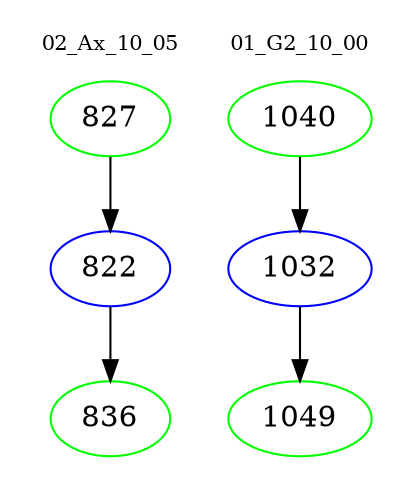digraph{
subgraph cluster_0 {
color = white
label = "02_Ax_10_05";
fontsize=10;
T0_827 [label="827", color="green"]
T0_827 -> T0_822 [color="black"]
T0_822 [label="822", color="blue"]
T0_822 -> T0_836 [color="black"]
T0_836 [label="836", color="green"]
}
subgraph cluster_1 {
color = white
label = "01_G2_10_00";
fontsize=10;
T1_1040 [label="1040", color="green"]
T1_1040 -> T1_1032 [color="black"]
T1_1032 [label="1032", color="blue"]
T1_1032 -> T1_1049 [color="black"]
T1_1049 [label="1049", color="green"]
}
}

